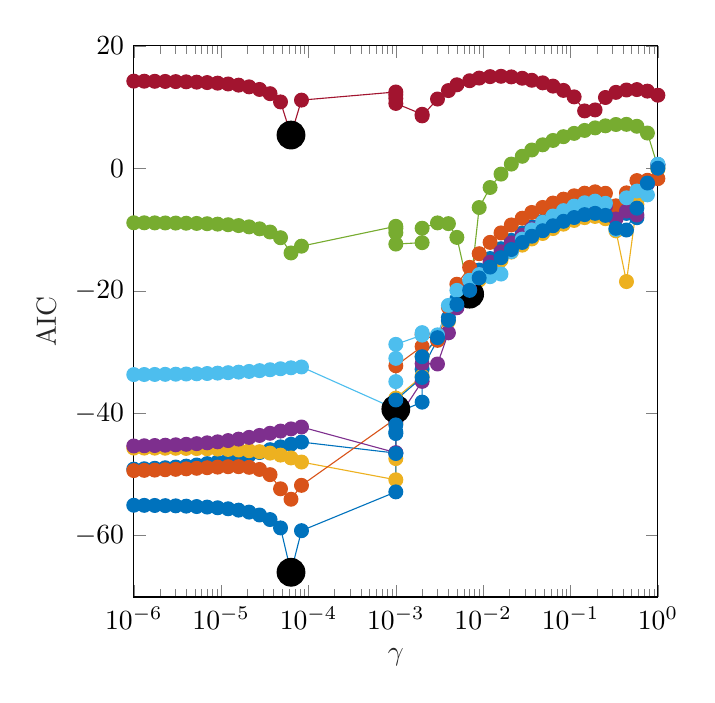 % This file was created by matlab2tikz.
%
\definecolor{mycolor1}{rgb}{0.0,0.447,0.741}%
\definecolor{mycolor2}{rgb}{0.929,0.694,0.125}%
\definecolor{mycolor3}{rgb}{0.466,0.674,0.188}%
\definecolor{mycolor4}{rgb}{0.635,0.078,0.184}%
\definecolor{mycolor5}{rgb}{0.85,0.325,0.098}%
\definecolor{mycolor6}{rgb}{0.494,0.184,0.556}%
\definecolor{mycolor7}{rgb}{0.301,0.745,0.933}%
%
\begin{tikzpicture}

\begin{axis}[%
width=6.656cm,
height=7cm,
at={(0cm,0cm)},
scale only axis,
xmode=log,
xmin=1e-06,
xmax=1,
xminorticks=true,
xlabel style={font=\color{white!15!black}},
xlabel={$\gamma$},
ymin=-70,
ymax=20,
ylabel style={font=\color{white!15!black}},
ylabel={AIC},
axis background/.style={fill=white}
]
\addplot [color=mycolor1, mark size=2.5pt, mark=*, mark options={solid, fill=mycolor1, mycolor1}, forget plot]
  table[row sep=crcr]{%
1e-06	-49.117\\
1.318e-06	-49.061\\
1.738e-06	-48.989\\
2.291e-06	-48.896\\
3.02e-06	-48.778\\
3.981e-06	-48.629\\
5.248e-06	-48.445\\
6.918e-06	-48.22\\
9.12e-06	-47.949\\
1.202e-05	-47.63\\
1.585e-05	-47.264\\
2.089e-05	-46.854\\
2.754e-05	-46.41\\
3.631e-05	-45.947\\
4.786e-05	-45.487\\
6.31e-05	-45.06\\
8.318e-05	-44.704\\
0.0	-44.468\\
0.0	-44.418\\
0.0	-44.656\\
0.0	-45.384\\
0.0	-47.219\\
0.0	-56.598\\
0.001	-46.507\\
0.001	-43.31\\
0.001	-43.045\\
0.001	-39.959\\
0.002	-38.185\\
0.002	-32.805\\
0.003	-27.98\\
0.004	-24.365\\
0.005	-21.361\\
0.007	-18.801\\
0.009	-16.608\\
0.012	-14.734\\
0.016	-13.133\\
0.021	-11.764\\
0.028	-10.587\\
0.036	-9.563\\
0.048	-8.661\\
0.063	-7.856\\
0.083	-7.138\\
0.11	-6.517\\
0.145	-6.031\\
0.191	-5.772\\
0.251	-5.977\\
0.331	-7.634\\
0.437	-7.369\\
0.575	-8.071\\
0.759	-2.497\\
1	0.604\\
};
\addplot [color=black, draw=none, mark size=5.0pt, mark=*, mark options={solid, fill=black, black}, forget plot]
  table[row sep=crcr]{%
0.0	-56.598\\
};
\addplot [color=mycolor2, mark size=2.5pt, mark=*, mark options={solid, fill=mycolor2, mycolor2}, forget plot]
  table[row sep=crcr]{%
1e-06	-45.683\\
1.318e-06	-45.689\\
1.738e-06	-45.697\\
2.291e-06	-45.707\\
3.02e-06	-45.721\\
3.981e-06	-45.74\\
5.248e-06	-45.765\\
6.918e-06	-45.799\\
9.12e-06	-45.844\\
1.202e-05	-45.907\\
1.585e-05	-45.992\\
2.089e-05	-46.111\\
2.754e-05	-46.275\\
3.631e-05	-46.506\\
4.786e-05	-46.831\\
6.31e-05	-47.295\\
8.318e-05	-47.965\\
0.0	-48.961\\
0.0	-50.537\\
0.0	-53.492\\
0.0	-60.578\\
0.0	-54.513\\
0.0	-57.452\\
0.001	-50.863\\
0.001	-47.4\\
0.001	-41.641\\
0.001	-37.528\\
0.002	-33.959\\
0.002	-30.711\\
0.003	-27.72\\
0.004	-24.974\\
0.005	-22.476\\
0.007	-20.234\\
0.009	-18.249\\
0.012	-16.51\\
0.016	-14.998\\
0.021	-13.687\\
0.028	-12.545\\
0.036	-11.539\\
0.048	-10.643\\
0.063	-9.839\\
0.083	-9.122\\
0.11	-8.509\\
0.145	-8.051\\
0.191	-7.863\\
0.251	-8.231\\
0.331	-10.215\\
0.437	-18.497\\
0.575	-5.861\\
0.759	-2.388\\
1	-0.16\\
};
\addplot [color=black, draw=none, mark size=5.0pt, mark=*, mark options={solid, fill=black, black}, forget plot]
  table[row sep=crcr]{%
0.0	-60.578\\
};
\addplot [color=mycolor3, mark size=2.5pt, mark=*, mark options={solid, fill=mycolor3, mycolor3}, forget plot]
  table[row sep=crcr]{%
1e-06	-8.895\\
1.318e-06	-8.902\\
1.738e-06	-8.912\\
2.291e-06	-8.925\\
3.02e-06	-8.943\\
3.981e-06	-8.968\\
5.248e-06	-9.002\\
6.918e-06	-9.05\\
9.12e-06	-9.117\\
1.202e-05	-9.213\\
1.585e-05	-9.354\\
2.089e-05	-9.563\\
2.754e-05	-9.884\\
3.631e-05	-10.402\\
4.786e-05	-11.337\\
6.31e-05	-13.826\\
8.318e-05	-12.716\\
0.0	-10.815\\
0.0	-9.944\\
0.0	-9.473\\
0.0	-9.246\\
0.0	-9.191\\
0.0	-9.27\\
0.001	-9.472\\
0.001	-9.834\\
0.001	-10.523\\
0.001	-12.372\\
0.002	-12.143\\
0.002	-9.784\\
0.003	-8.914\\
0.004	-9.034\\
0.005	-11.283\\
0.007	-20.55\\
0.009	-6.405\\
0.012	-3.136\\
0.016	-0.948\\
0.021	0.687\\
0.028	1.963\\
0.036	2.989\\
0.048	3.834\\
0.063	4.547\\
0.083	5.162\\
0.11	5.704\\
0.145	6.183\\
0.191	6.599\\
0.251	6.935\\
0.331	7.153\\
0.437	7.179\\
0.575	6.86\\
0.759	5.757\\
1	0.236\\
};
\addplot [color=black, draw=none, mark size=5.0pt, mark=*, mark options={solid, fill=black, black}, forget plot]
  table[row sep=crcr]{%
0.007	-20.55\\
};
\addplot [color=mycolor4, mark size=2.5pt, mark=*, mark options={solid, fill=mycolor4, mycolor4}, forget plot]
  table[row sep=crcr]{%
1e-06	14.232\\
1.318e-06	14.22\\
1.738e-06	14.205\\
2.291e-06	14.184\\
3.02e-06	14.156\\
3.981e-06	14.119\\
5.248e-06	14.068\\
6.918e-06	13.999\\
9.12e-06	13.903\\
1.202e-05	13.769\\
1.585e-05	13.578\\
2.089e-05	13.298\\
2.754e-05	12.875\\
3.631e-05	12.184\\
4.786e-05	10.841\\
6.31e-05	5.427\\
8.318e-05	11.133\\
0.0	12.369\\
0.0	12.969\\
0.0	13.236\\
0.0	13.271\\
0.0	13.127\\
0.0	12.846\\
0.001	12.461\\
0.001	11.99\\
0.001	11.414\\
0.001	10.593\\
0.002	8.821\\
0.002	8.563\\
0.003	11.311\\
0.004	12.691\\
0.005	13.633\\
0.007	14.297\\
0.009	14.732\\
0.012	14.966\\
0.016	15.022\\
0.021	14.925\\
0.028	14.702\\
0.036	14.373\\
0.048	13.95\\
0.063	13.418\\
0.083	12.717\\
0.11	11.663\\
0.145	9.366\\
0.191	9.53\\
0.251	11.562\\
0.331	12.399\\
0.437	12.786\\
0.575	12.853\\
0.759	12.6\\
1	11.932\\
};
\addplot [color=black, draw=none, mark size=5.0pt, mark=*, mark options={solid, fill=black, black}, forget plot]
  table[row sep=crcr]{%
6.31e-05	5.427\\
};
\addplot [color=mycolor5, mark size=2.5pt, mark=*, mark options={solid, fill=mycolor5, mycolor5}, forget plot]
  table[row sep=crcr]{%
1e-06	-49.359\\
1.318e-06	-49.323\\
1.738e-06	-49.279\\
2.291e-06	-49.223\\
3.02e-06	-49.156\\
3.981e-06	-49.076\\
5.248e-06	-48.986\\
6.918e-06	-48.89\\
9.12e-06	-48.797\\
1.202e-05	-48.728\\
1.585e-05	-48.718\\
2.089e-05	-48.827\\
2.754e-05	-49.174\\
3.631e-05	-50.022\\
4.786e-05	-52.335\\
6.31e-05	-54.037\\
8.318e-05	-51.767\\
0.0	-48.144\\
0.0	-46.693\\
0.0	-46.627\\
0.0	-48.761\\
0.0	-61.576\\
0.0	-45.884\\
0.001	-40.848\\
0.001	-38.487\\
0.001	-38.503\\
0.001	-32.25\\
0.002	-29.088\\
0.002	-27.123\\
0.003	-28.094\\
0.004	-22.672\\
0.005	-18.929\\
0.007	-16.175\\
0.009	-13.945\\
0.012	-12.095\\
0.016	-10.547\\
0.021	-9.248\\
0.028	-8.149\\
0.036	-7.209\\
0.048	-6.394\\
0.063	-5.675\\
0.083	-5.04\\
0.11	-4.492\\
0.145	-4.063\\
0.191	-3.843\\
0.251	-4.081\\
0.331	-6.131\\
0.437	-4.011\\
0.575	-2.006\\
0.759	-1.953\\
1	-1.688\\
};
\addplot [color=black, draw=none, mark size=5.0pt, mark=*, mark options={solid, fill=black, black}, forget plot]
  table[row sep=crcr]{%
0.0	-61.576\\
};
\addplot [color=mycolor6, mark size=2.5pt, mark=*, mark options={solid, fill=mycolor6, mycolor6}, forget plot]
  table[row sep=crcr]{%
1e-06	-45.336\\
1.318e-06	-45.306\\
1.738e-06	-45.267\\
2.291e-06	-45.217\\
3.02e-06	-45.151\\
3.981e-06	-45.068\\
5.248e-06	-44.962\\
6.918e-06	-44.828\\
9.12e-06	-44.663\\
1.202e-05	-44.461\\
1.585e-05	-44.22\\
2.089e-05	-43.938\\
2.754e-05	-43.62\\
3.631e-05	-43.271\\
4.786e-05	-42.908\\
6.31e-05	-42.554\\
8.318e-05	-42.241\\
0.0	-42.013\\
0.0	-41.933\\
0.0	-42.092\\
0.0	-42.665\\
0.0	-44.148\\
0.0	-51.313\\
0.001	-46.431\\
0.001	-41.186\\
0.001	-39.117\\
0.001	-41.336\\
0.002	-34.791\\
0.002	-31.886\\
0.003	-31.953\\
0.004	-26.867\\
0.005	-22.782\\
0.007	-19.787\\
0.009	-17.356\\
0.012	-15.332\\
0.016	-13.628\\
0.021	-12.184\\
0.028	-10.948\\
0.036	-9.878\\
0.048	-8.936\\
0.063	-8.1\\
0.083	-7.357\\
0.11	-6.718\\
0.145	-6.223\\
0.191	-5.971\\
0.251	-6.226\\
0.331	-8.275\\
0.437	-6.978\\
0.575	-7.63\\
0.759	-2.533\\
1	0.586\\
};
\addplot [color=black, draw=none, mark size=5.0pt, mark=*, mark options={solid, fill=black, black}, forget plot]
  table[row sep=crcr]{%
0.0	-51.313\\
};
\addplot [color=mycolor7, mark size=2.5pt, mark=*, mark options={solid, fill=mycolor7, mycolor7}, forget plot]
  table[row sep=crcr]{%
1e-06	-33.683\\
1.318e-06	-33.673\\
1.738e-06	-33.66\\
2.291e-06	-33.643\\
3.02e-06	-33.621\\
3.981e-06	-33.592\\
5.248e-06	-33.555\\
6.918e-06	-33.508\\
9.12e-06	-33.448\\
1.202e-05	-33.374\\
1.585e-05	-33.281\\
2.089e-05	-33.17\\
2.754e-05	-33.04\\
3.631e-05	-32.892\\
4.786e-05	-32.733\\
6.31e-05	-32.574\\
8.318e-05	-32.435\\
0.0	-32.344\\
0.0	-32.342\\
0.0	-32.493\\
0.0	-32.899\\
0.0	-33.786\\
0.0	-35.915\\
0.001	-39.315\\
0.001	-34.828\\
0.001	-31.036\\
0.001	-28.747\\
0.002	-27.243\\
0.002	-26.836\\
0.003	-27.198\\
0.004	-22.394\\
0.005	-19.934\\
0.007	-18.28\\
0.009	-17.348\\
0.012	-17.699\\
0.016	-17.271\\
0.021	-13.602\\
0.028	-11.564\\
0.036	-10.046\\
0.048	-8.819\\
0.063	-7.787\\
0.083	-6.91\\
0.11	-6.179\\
0.145	-5.628\\
0.191	-5.363\\
0.251	-5.716\\
0.331	-9.976\\
0.437	-4.818\\
0.575	-3.713\\
0.759	-4.34\\
1	0.667\\
};
\addplot [color=black, draw=none, mark size=5.0pt, mark=*, mark options={solid, fill=black, black}, forget plot]
  table[row sep=crcr]{%
0.001	-39.315\\
};
\addplot [color=mycolor1, mark size=2.5pt, mark=*, mark options={solid, fill=mycolor1, mycolor1}, forget plot]
  table[row sep=crcr]{%
1e-06	-55.021\\
1.318e-06	-55.036\\
1.738e-06	-55.056\\
2.291e-06	-55.083\\
3.02e-06	-55.118\\
3.981e-06	-55.166\\
5.248e-06	-55.23\\
6.918e-06	-55.316\\
9.12e-06	-55.434\\
1.202e-05	-55.595\\
1.585e-05	-55.819\\
2.089e-05	-56.139\\
2.754e-05	-56.612\\
3.631e-05	-57.355\\
4.786e-05	-58.716\\
6.31e-05	-65.961\\
8.318e-05	-59.171\\
0.0	-58.232\\
0.0	-58.337\\
0.0	-60.109\\
0.0	-59.536\\
0.0	-58.375\\
0.0	-58.81\\
0.001	-52.837\\
0.001	-46.571\\
0.001	-41.899\\
0.001	-37.836\\
0.002	-34.152\\
0.002	-30.768\\
0.003	-27.655\\
0.004	-24.81\\
0.005	-22.235\\
0.007	-19.933\\
0.009	-17.903\\
0.012	-16.131\\
0.016	-14.595\\
0.021	-13.265\\
0.028	-12.11\\
0.036	-11.095\\
0.048	-10.192\\
0.063	-9.381\\
0.083	-8.658\\
0.11	-8.036\\
0.145	-7.564\\
0.191	-7.354\\
0.251	-7.69\\
0.331	-9.8\\
0.437	-10.079\\
0.575	-6.508\\
0.759	-2.404\\
1	0.009\\
};
\addplot [color=black, draw=none, mark size=5.0pt, mark=*, mark options={solid, fill=black, black}, forget plot]
  table[row sep=crcr]{%
6.31e-05	-65.961\\
};
\end{axis}
\end{tikzpicture}%